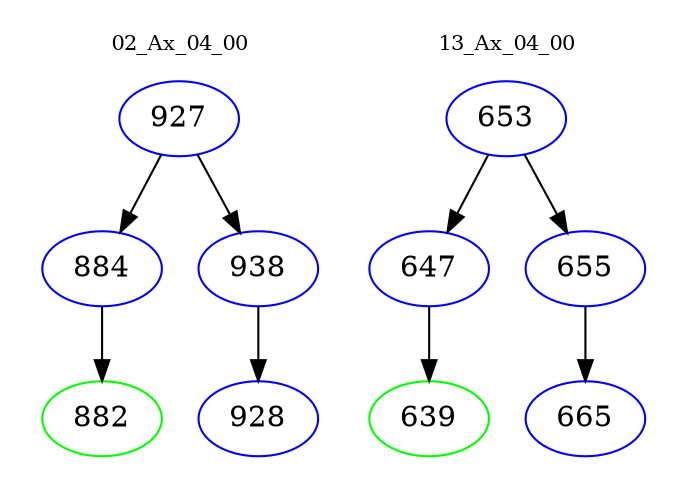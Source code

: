 digraph{
subgraph cluster_0 {
color = white
label = "02_Ax_04_00";
fontsize=10;
T0_927 [label="927", color="blue"]
T0_927 -> T0_884 [color="black"]
T0_884 [label="884", color="blue"]
T0_884 -> T0_882 [color="black"]
T0_882 [label="882", color="green"]
T0_927 -> T0_938 [color="black"]
T0_938 [label="938", color="blue"]
T0_938 -> T0_928 [color="black"]
T0_928 [label="928", color="blue"]
}
subgraph cluster_1 {
color = white
label = "13_Ax_04_00";
fontsize=10;
T1_653 [label="653", color="blue"]
T1_653 -> T1_647 [color="black"]
T1_647 [label="647", color="blue"]
T1_647 -> T1_639 [color="black"]
T1_639 [label="639", color="green"]
T1_653 -> T1_655 [color="black"]
T1_655 [label="655", color="blue"]
T1_655 -> T1_665 [color="black"]
T1_665 [label="665", color="blue"]
}
}
